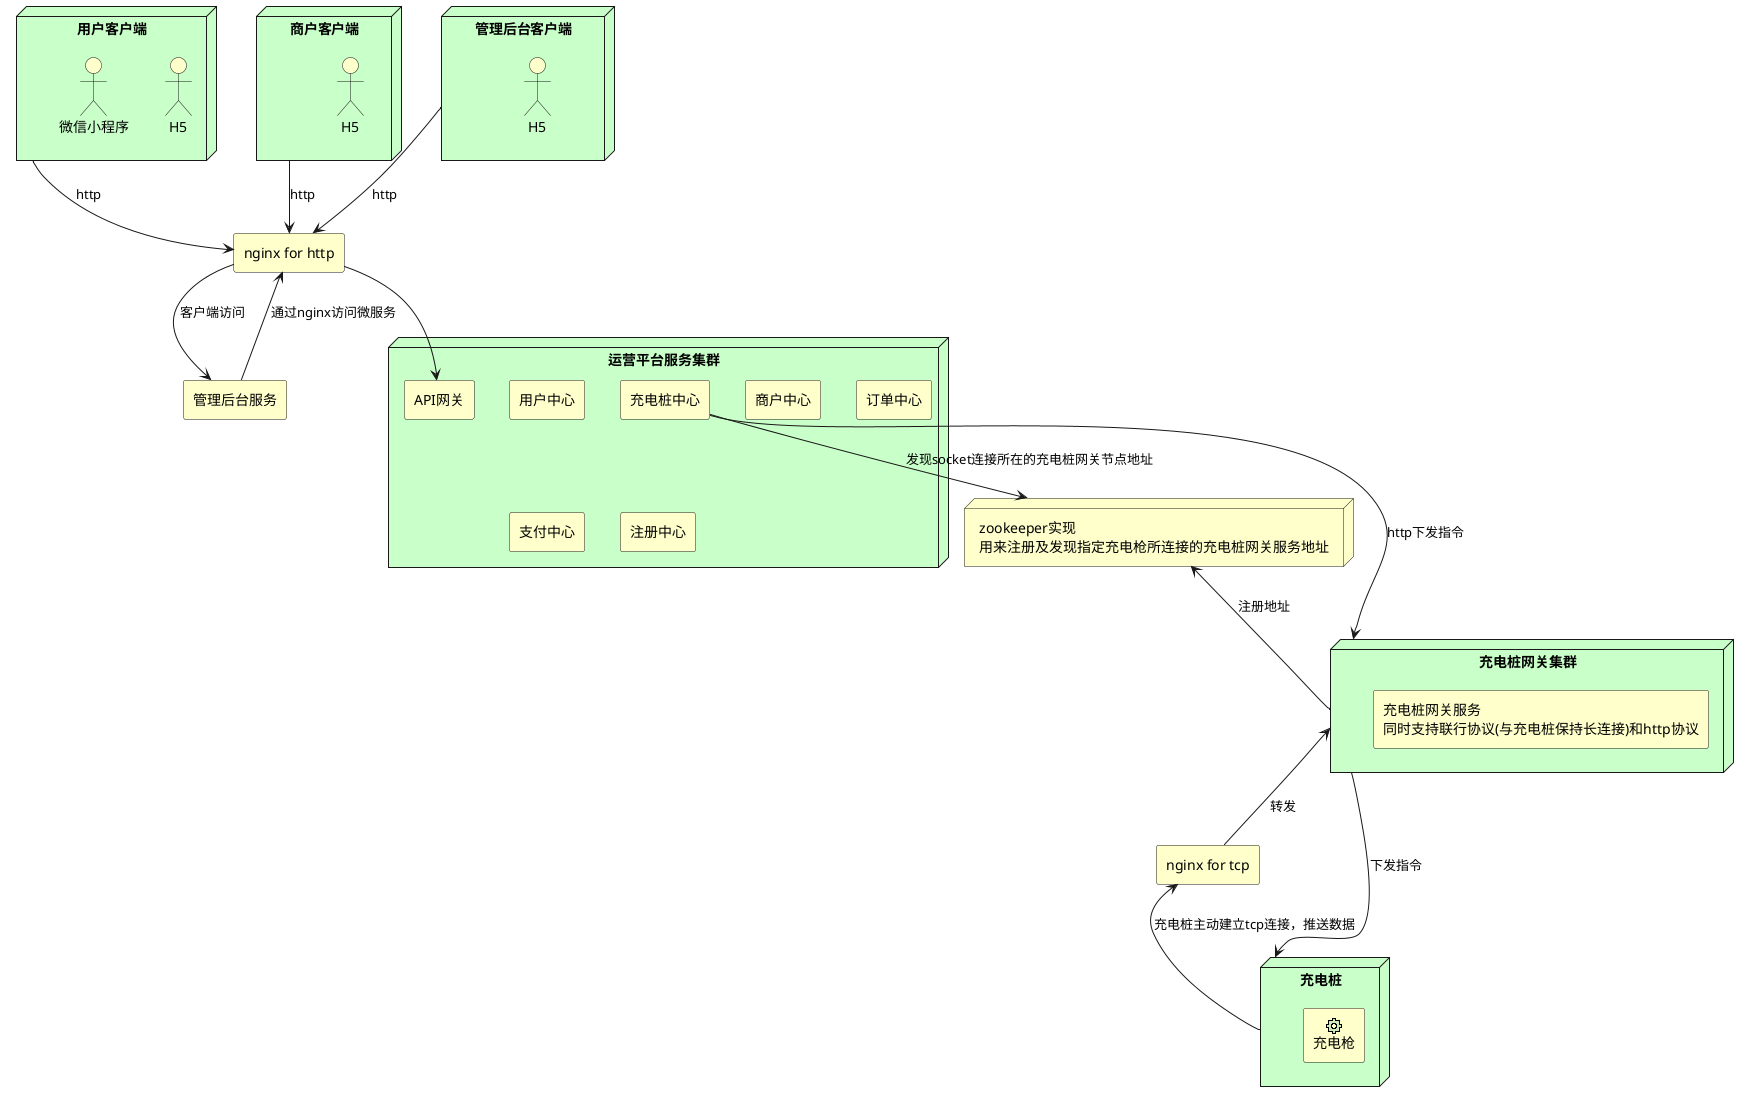 @startuml

sprite $bProcess jar:archimate/business-process
sprite $aService jar:archimate/application-service
sprite $aComponent jar:archimate/application-component
sprite $bEvent jar:archimate/business-event
sprite $aEquipment jar:archimate/physical-equipment



node  "用户客户端" #TECHNOLOGY{
    actor #Business "H5"  as H5
    actor #Business "微信小程序"  as 微信小程序
}

node  "商户客户端" #TECHNOLOGY{
    actor #Business "H5"  as 商户客户端H5
}

node  "管理后台客户端" #TECHNOLOGY{
    actor #Business "H5"  as 管理后台客户端H5
}

archimate #Business "nginx for http"  as http服务nginx

archimate #Business "管理后台服务"  as 管理后台服务

node  "运营平台服务集群" #TECHNOLOGY{
    archimate #Business "用户中心"  as 用户模块
    archimate #Business "商户中心"  as 商户模块
    archimate #Business "订单中心"  as 订单模块
    archimate #Business "支付中心"  as 支付模块
    archimate #Business "充电桩中心"  as 充电桩模块

    archimate #Business "注册中心"  as 注册中心
    archimate #Business "API网关"  as API网关
}

node  "充电桩" #TECHNOLOGY{
    archimate #Business "充电枪"  as 充电枪 <<physical-equipment>>
}

archimate #Business "nginx for tcp"  as 充电桩平台nginx

node  "充电桩网关路由服务" #TECHNOLOGY{
    archimate #Business "zookeeper实现\n用来注册及发现指定充电枪所连接的充电桩网关服务地址"  as 充电桩网关路由服务
}

node  "充电桩网关集群" #TECHNOLOGY{
    archimate #Business "充电桩网关服务\n同时支持联行协议(与充电桩保持长连接)和http协议"  as 充电桩网关服务
}


用户客户端 -down-> http服务nginx:http
商户客户端 -down-> http服务nginx:http
管理后台客户端 -down-> http服务nginx:http

http服务nginx -down-> API网关
http服务nginx -down-> 管理后台服务:客户端访问
管理后台服务 -down-> http服务nginx:通过nginx访问微服务

充电桩模块 -down-> 充电桩网关路由服务:发现socket连接所在的充电桩网关节点地址

充电桩模块 -down-> 充电桩网关集群:http下发指令
充电桩网关集群 -up-> 充电桩网关路由服务:注册地址
充电桩网关集群 -down-> 充电桩:下发指令

充电桩平台nginx -up-> 充电桩网关集群:转发
充电桩 -up-> 充电桩平台nginx:充电桩主动建立tcp连接，推送数据




@enduml
